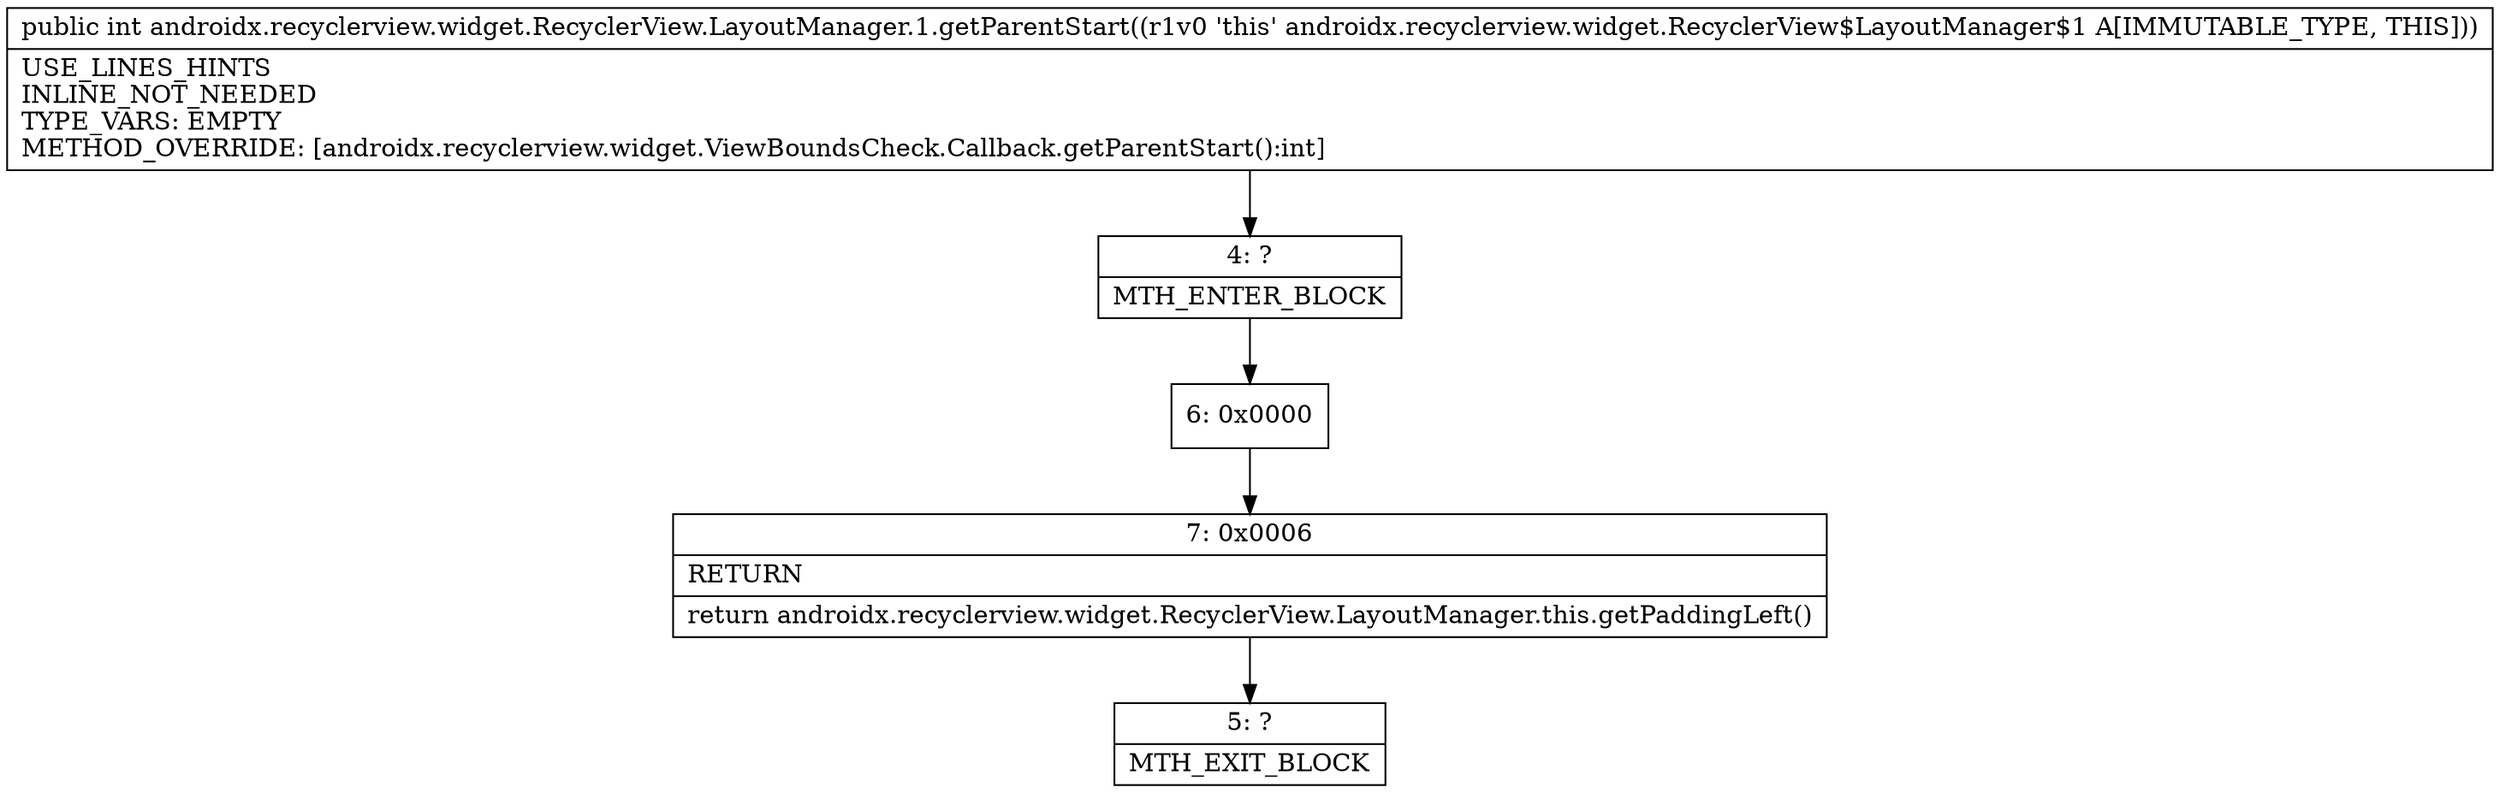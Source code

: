 digraph "CFG forandroidx.recyclerview.widget.RecyclerView.LayoutManager.1.getParentStart()I" {
Node_4 [shape=record,label="{4\:\ ?|MTH_ENTER_BLOCK\l}"];
Node_6 [shape=record,label="{6\:\ 0x0000}"];
Node_7 [shape=record,label="{7\:\ 0x0006|RETURN\l|return androidx.recyclerview.widget.RecyclerView.LayoutManager.this.getPaddingLeft()\l}"];
Node_5 [shape=record,label="{5\:\ ?|MTH_EXIT_BLOCK\l}"];
MethodNode[shape=record,label="{public int androidx.recyclerview.widget.RecyclerView.LayoutManager.1.getParentStart((r1v0 'this' androidx.recyclerview.widget.RecyclerView$LayoutManager$1 A[IMMUTABLE_TYPE, THIS]))  | USE_LINES_HINTS\lINLINE_NOT_NEEDED\lTYPE_VARS: EMPTY\lMETHOD_OVERRIDE: [androidx.recyclerview.widget.ViewBoundsCheck.Callback.getParentStart():int]\l}"];
MethodNode -> Node_4;Node_4 -> Node_6;
Node_6 -> Node_7;
Node_7 -> Node_5;
}

